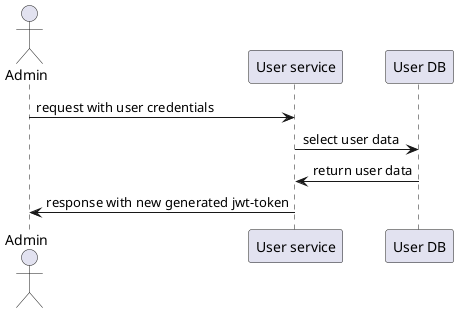 @startuml

actor "Admin"

"Admin" -> "User service": request with user credentials
"User service" -> "User DB": select user data
"User service" <- "User DB": return user data
"Admin" <- "User service": response with new generated jwt-token

@enduml
